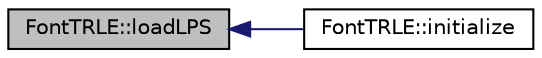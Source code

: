 digraph "FontTRLE::loadLPS"
{
 // INTERACTIVE_SVG=YES
  edge [fontname="Helvetica",fontsize="10",labelfontname="Helvetica",labelfontsize="10"];
  node [fontname="Helvetica",fontsize="10",shape=record];
  rankdir="LR";
  Node1 [label="FontTRLE::loadLPS",height=0.2,width=0.4,color="black", fillcolor="grey75", style="filled" fontcolor="black"];
  Node1 -> Node2 [dir="back",color="midnightblue",fontsize="10",style="solid",fontname="Helvetica"];
  Node2 [label="FontTRLE::initialize",height=0.2,width=0.4,color="black", fillcolor="white", style="filled",URL="$class_font_t_r_l_e.html#aa1df23740878c4e5f863ddc1ebfcd642"];
}
